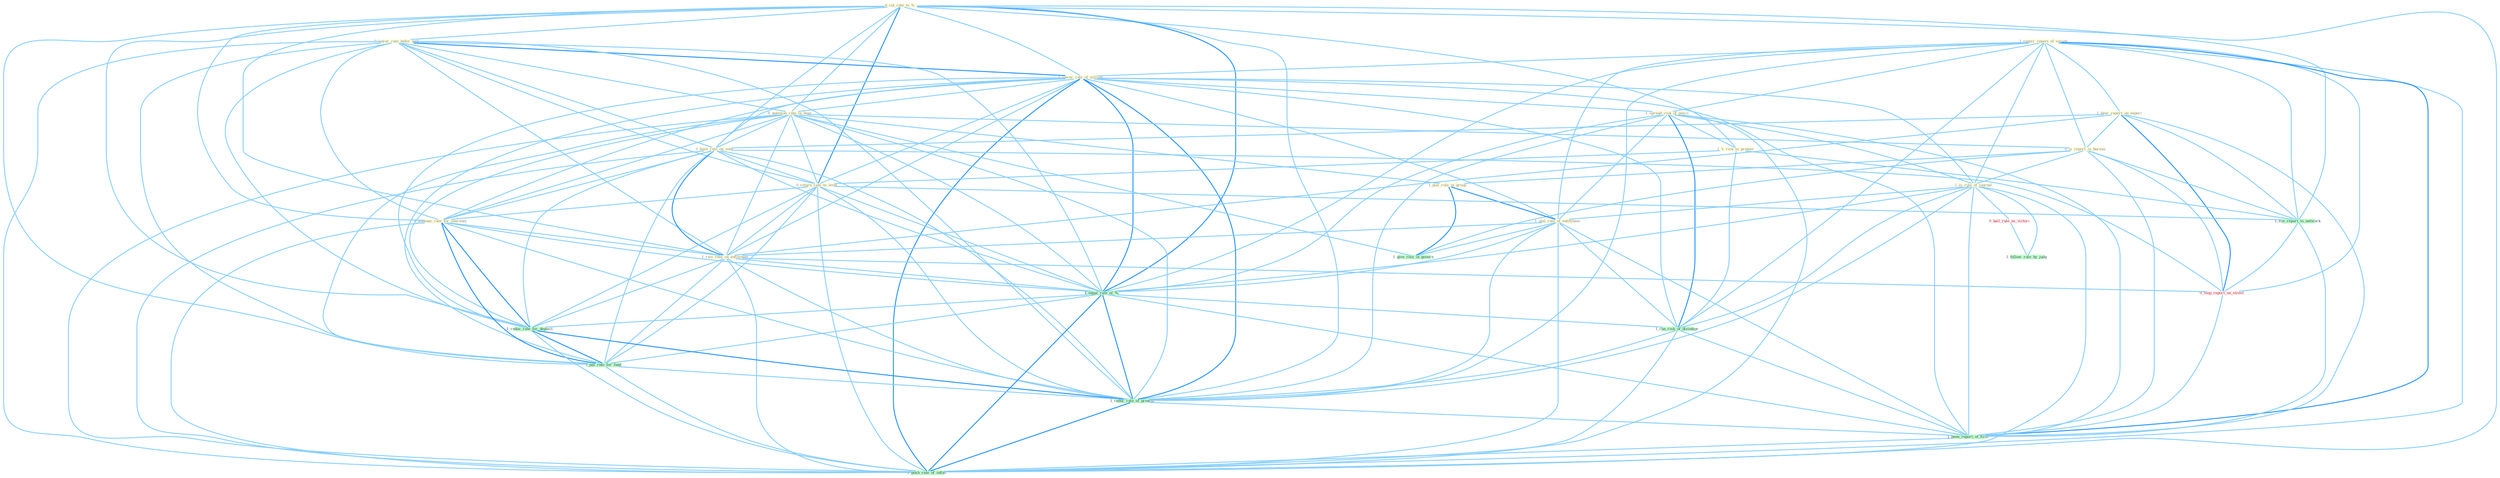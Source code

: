Graph G{ 
    node
    [shape=polygon,style=filled,width=.5,height=.06,color="#BDFCC9",fixedsize=true,fontsize=4,
    fontcolor="#2f4f4f"];
    {node
    [color="#ffffe0", fontcolor="#8b7d6b"] "0_cut_rate_to_% " "0_lower_rate_befor_end " "1_requir_report_of_varieti " "1_lower_rate_of_million " "1_hear_report_on_experi " "0_question_rate_in_hear " "0_is_report_in_bureau " "1_spread_risk_of_polici " "1_is_rule_of_journal " "1_plai_role_in_group " "1_'s_risk_to_protest " "1_have_rate_on_vote " "1_plai_role_of_entitynam " "0_return_rate_to_level " "1_announc_rate_for_yearnum " "1_rais_rate_on_entitynam "}
{node [color="#fff0f5", fontcolor="#b22222"] "0_stop_report_on_street " "0_hail_rule_as_victori "}
edge [color="#B0E2FF"];

	"0_cut_rate_to_% " -- "0_lower_rate_befor_end " [w="1", color="#87cefa" ];
	"0_cut_rate_to_% " -- "1_lower_rate_of_million " [w="1", color="#87cefa" ];
	"0_cut_rate_to_% " -- "0_question_rate_in_hear " [w="1", color="#87cefa" ];
	"0_cut_rate_to_% " -- "1_'s_risk_to_protest " [w="1", color="#87cefa" ];
	"0_cut_rate_to_% " -- "1_have_rate_on_vote " [w="1", color="#87cefa" ];
	"0_cut_rate_to_% " -- "0_return_rate_to_level " [w="2", color="#1e90ff" , len=0.8];
	"0_cut_rate_to_% " -- "1_announc_rate_for_yearnum " [w="1", color="#87cefa" ];
	"0_cut_rate_to_% " -- "1_rais_rate_on_entitynam " [w="1", color="#87cefa" ];
	"0_cut_rate_to_% " -- "1_file_report_to_network " [w="1", color="#87cefa" ];
	"0_cut_rate_to_% " -- "1_equal_rate_of_% " [w="2", color="#1e90ff" , len=0.8];
	"0_cut_rate_to_% " -- "1_reduc_rate_for_deposit " [w="1", color="#87cefa" ];
	"0_cut_rate_to_% " -- "1_pai_rate_for_fund " [w="1", color="#87cefa" ];
	"0_cut_rate_to_% " -- "1_reduc_rate_of_growth " [w="1", color="#87cefa" ];
	"0_cut_rate_to_% " -- "1_push_rate_of_inflat " [w="1", color="#87cefa" ];
	"0_lower_rate_befor_end " -- "1_lower_rate_of_million " [w="2", color="#1e90ff" , len=0.8];
	"0_lower_rate_befor_end " -- "0_question_rate_in_hear " [w="1", color="#87cefa" ];
	"0_lower_rate_befor_end " -- "1_have_rate_on_vote " [w="1", color="#87cefa" ];
	"0_lower_rate_befor_end " -- "0_return_rate_to_level " [w="1", color="#87cefa" ];
	"0_lower_rate_befor_end " -- "1_announc_rate_for_yearnum " [w="1", color="#87cefa" ];
	"0_lower_rate_befor_end " -- "1_rais_rate_on_entitynam " [w="1", color="#87cefa" ];
	"0_lower_rate_befor_end " -- "1_equal_rate_of_% " [w="1", color="#87cefa" ];
	"0_lower_rate_befor_end " -- "1_reduc_rate_for_deposit " [w="1", color="#87cefa" ];
	"0_lower_rate_befor_end " -- "1_pai_rate_for_fund " [w="1", color="#87cefa" ];
	"0_lower_rate_befor_end " -- "1_reduc_rate_of_growth " [w="1", color="#87cefa" ];
	"0_lower_rate_befor_end " -- "1_push_rate_of_inflat " [w="1", color="#87cefa" ];
	"1_requir_report_of_varieti " -- "1_lower_rate_of_million " [w="1", color="#87cefa" ];
	"1_requir_report_of_varieti " -- "1_hear_report_on_experi " [w="1", color="#87cefa" ];
	"1_requir_report_of_varieti " -- "0_is_report_in_bureau " [w="1", color="#87cefa" ];
	"1_requir_report_of_varieti " -- "1_spread_risk_of_polici " [w="1", color="#87cefa" ];
	"1_requir_report_of_varieti " -- "1_is_rule_of_journal " [w="1", color="#87cefa" ];
	"1_requir_report_of_varieti " -- "1_plai_role_of_entitynam " [w="1", color="#87cefa" ];
	"1_requir_report_of_varieti " -- "1_file_report_to_network " [w="1", color="#87cefa" ];
	"1_requir_report_of_varieti " -- "1_equal_rate_of_% " [w="1", color="#87cefa" ];
	"1_requir_report_of_varieti " -- "0_stop_report_on_street " [w="1", color="#87cefa" ];
	"1_requir_report_of_varieti " -- "1_run_risk_of_disintegr " [w="1", color="#87cefa" ];
	"1_requir_report_of_varieti " -- "1_reduc_rate_of_growth " [w="1", color="#87cefa" ];
	"1_requir_report_of_varieti " -- "1_been_report_of_firm " [w="2", color="#1e90ff" , len=0.8];
	"1_requir_report_of_varieti " -- "1_push_rate_of_inflat " [w="1", color="#87cefa" ];
	"1_lower_rate_of_million " -- "0_question_rate_in_hear " [w="1", color="#87cefa" ];
	"1_lower_rate_of_million " -- "1_spread_risk_of_polici " [w="1", color="#87cefa" ];
	"1_lower_rate_of_million " -- "1_is_rule_of_journal " [w="1", color="#87cefa" ];
	"1_lower_rate_of_million " -- "1_have_rate_on_vote " [w="1", color="#87cefa" ];
	"1_lower_rate_of_million " -- "1_plai_role_of_entitynam " [w="1", color="#87cefa" ];
	"1_lower_rate_of_million " -- "0_return_rate_to_level " [w="1", color="#87cefa" ];
	"1_lower_rate_of_million " -- "1_announc_rate_for_yearnum " [w="1", color="#87cefa" ];
	"1_lower_rate_of_million " -- "1_rais_rate_on_entitynam " [w="1", color="#87cefa" ];
	"1_lower_rate_of_million " -- "1_equal_rate_of_% " [w="2", color="#1e90ff" , len=0.8];
	"1_lower_rate_of_million " -- "1_reduc_rate_for_deposit " [w="1", color="#87cefa" ];
	"1_lower_rate_of_million " -- "1_pai_rate_for_fund " [w="1", color="#87cefa" ];
	"1_lower_rate_of_million " -- "1_run_risk_of_disintegr " [w="1", color="#87cefa" ];
	"1_lower_rate_of_million " -- "1_reduc_rate_of_growth " [w="2", color="#1e90ff" , len=0.8];
	"1_lower_rate_of_million " -- "1_been_report_of_firm " [w="1", color="#87cefa" ];
	"1_lower_rate_of_million " -- "1_push_rate_of_inflat " [w="2", color="#1e90ff" , len=0.8];
	"1_hear_report_on_experi " -- "0_is_report_in_bureau " [w="1", color="#87cefa" ];
	"1_hear_report_on_experi " -- "1_have_rate_on_vote " [w="1", color="#87cefa" ];
	"1_hear_report_on_experi " -- "1_rais_rate_on_entitynam " [w="1", color="#87cefa" ];
	"1_hear_report_on_experi " -- "1_file_report_to_network " [w="1", color="#87cefa" ];
	"1_hear_report_on_experi " -- "0_stop_report_on_street " [w="2", color="#1e90ff" , len=0.8];
	"1_hear_report_on_experi " -- "1_been_report_of_firm " [w="1", color="#87cefa" ];
	"0_question_rate_in_hear " -- "0_is_report_in_bureau " [w="1", color="#87cefa" ];
	"0_question_rate_in_hear " -- "1_plai_role_in_group " [w="1", color="#87cefa" ];
	"0_question_rate_in_hear " -- "1_have_rate_on_vote " [w="1", color="#87cefa" ];
	"0_question_rate_in_hear " -- "0_return_rate_to_level " [w="1", color="#87cefa" ];
	"0_question_rate_in_hear " -- "1_announc_rate_for_yearnum " [w="1", color="#87cefa" ];
	"0_question_rate_in_hear " -- "1_rais_rate_on_entitynam " [w="1", color="#87cefa" ];
	"0_question_rate_in_hear " -- "1_equal_rate_of_% " [w="1", color="#87cefa" ];
	"0_question_rate_in_hear " -- "1_reduc_rate_for_deposit " [w="1", color="#87cefa" ];
	"0_question_rate_in_hear " -- "1_give_role_in_govern " [w="1", color="#87cefa" ];
	"0_question_rate_in_hear " -- "1_pai_rate_for_fund " [w="1", color="#87cefa" ];
	"0_question_rate_in_hear " -- "1_reduc_rate_of_growth " [w="1", color="#87cefa" ];
	"0_question_rate_in_hear " -- "1_push_rate_of_inflat " [w="1", color="#87cefa" ];
	"0_is_report_in_bureau " -- "1_is_rule_of_journal " [w="1", color="#87cefa" ];
	"0_is_report_in_bureau " -- "1_plai_role_in_group " [w="1", color="#87cefa" ];
	"0_is_report_in_bureau " -- "1_file_report_to_network " [w="1", color="#87cefa" ];
	"0_is_report_in_bureau " -- "0_stop_report_on_street " [w="1", color="#87cefa" ];
	"0_is_report_in_bureau " -- "1_give_role_in_govern " [w="1", color="#87cefa" ];
	"0_is_report_in_bureau " -- "1_been_report_of_firm " [w="1", color="#87cefa" ];
	"1_spread_risk_of_polici " -- "1_is_rule_of_journal " [w="1", color="#87cefa" ];
	"1_spread_risk_of_polici " -- "1_'s_risk_to_protest " [w="1", color="#87cefa" ];
	"1_spread_risk_of_polici " -- "1_plai_role_of_entitynam " [w="1", color="#87cefa" ];
	"1_spread_risk_of_polici " -- "1_equal_rate_of_% " [w="1", color="#87cefa" ];
	"1_spread_risk_of_polici " -- "1_run_risk_of_disintegr " [w="2", color="#1e90ff" , len=0.8];
	"1_spread_risk_of_polici " -- "1_reduc_rate_of_growth " [w="1", color="#87cefa" ];
	"1_spread_risk_of_polici " -- "1_been_report_of_firm " [w="1", color="#87cefa" ];
	"1_spread_risk_of_polici " -- "1_push_rate_of_inflat " [w="1", color="#87cefa" ];
	"1_is_rule_of_journal " -- "1_plai_role_of_entitynam " [w="1", color="#87cefa" ];
	"1_is_rule_of_journal " -- "1_equal_rate_of_% " [w="1", color="#87cefa" ];
	"1_is_rule_of_journal " -- "0_hail_rule_as_victori " [w="1", color="#87cefa" ];
	"1_is_rule_of_journal " -- "1_run_risk_of_disintegr " [w="1", color="#87cefa" ];
	"1_is_rule_of_journal " -- "1_follow_rule_by_judg " [w="1", color="#87cefa" ];
	"1_is_rule_of_journal " -- "1_reduc_rate_of_growth " [w="1", color="#87cefa" ];
	"1_is_rule_of_journal " -- "1_been_report_of_firm " [w="1", color="#87cefa" ];
	"1_is_rule_of_journal " -- "1_push_rate_of_inflat " [w="1", color="#87cefa" ];
	"1_plai_role_in_group " -- "1_plai_role_of_entitynam " [w="2", color="#1e90ff" , len=0.8];
	"1_plai_role_in_group " -- "1_give_role_in_govern " [w="2", color="#1e90ff" , len=0.8];
	"1_'s_risk_to_protest " -- "0_return_rate_to_level " [w="1", color="#87cefa" ];
	"1_'s_risk_to_protest " -- "1_file_report_to_network " [w="1", color="#87cefa" ];
	"1_'s_risk_to_protest " -- "1_run_risk_of_disintegr " [w="1", color="#87cefa" ];
	"1_have_rate_on_vote " -- "0_return_rate_to_level " [w="1", color="#87cefa" ];
	"1_have_rate_on_vote " -- "1_announc_rate_for_yearnum " [w="1", color="#87cefa" ];
	"1_have_rate_on_vote " -- "1_rais_rate_on_entitynam " [w="2", color="#1e90ff" , len=0.8];
	"1_have_rate_on_vote " -- "1_equal_rate_of_% " [w="1", color="#87cefa" ];
	"1_have_rate_on_vote " -- "0_stop_report_on_street " [w="1", color="#87cefa" ];
	"1_have_rate_on_vote " -- "1_reduc_rate_for_deposit " [w="1", color="#87cefa" ];
	"1_have_rate_on_vote " -- "1_pai_rate_for_fund " [w="1", color="#87cefa" ];
	"1_have_rate_on_vote " -- "1_reduc_rate_of_growth " [w="1", color="#87cefa" ];
	"1_have_rate_on_vote " -- "1_push_rate_of_inflat " [w="1", color="#87cefa" ];
	"1_plai_role_of_entitynam " -- "1_rais_rate_on_entitynam " [w="1", color="#87cefa" ];
	"1_plai_role_of_entitynam " -- "1_equal_rate_of_% " [w="1", color="#87cefa" ];
	"1_plai_role_of_entitynam " -- "1_give_role_in_govern " [w="1", color="#87cefa" ];
	"1_plai_role_of_entitynam " -- "1_run_risk_of_disintegr " [w="1", color="#87cefa" ];
	"1_plai_role_of_entitynam " -- "1_reduc_rate_of_growth " [w="1", color="#87cefa" ];
	"1_plai_role_of_entitynam " -- "1_been_report_of_firm " [w="1", color="#87cefa" ];
	"1_plai_role_of_entitynam " -- "1_push_rate_of_inflat " [w="1", color="#87cefa" ];
	"0_return_rate_to_level " -- "1_announc_rate_for_yearnum " [w="1", color="#87cefa" ];
	"0_return_rate_to_level " -- "1_rais_rate_on_entitynam " [w="1", color="#87cefa" ];
	"0_return_rate_to_level " -- "1_file_report_to_network " [w="1", color="#87cefa" ];
	"0_return_rate_to_level " -- "1_equal_rate_of_% " [w="1", color="#87cefa" ];
	"0_return_rate_to_level " -- "1_reduc_rate_for_deposit " [w="1", color="#87cefa" ];
	"0_return_rate_to_level " -- "1_pai_rate_for_fund " [w="1", color="#87cefa" ];
	"0_return_rate_to_level " -- "1_reduc_rate_of_growth " [w="1", color="#87cefa" ];
	"0_return_rate_to_level " -- "1_push_rate_of_inflat " [w="1", color="#87cefa" ];
	"1_announc_rate_for_yearnum " -- "1_rais_rate_on_entitynam " [w="1", color="#87cefa" ];
	"1_announc_rate_for_yearnum " -- "1_equal_rate_of_% " [w="1", color="#87cefa" ];
	"1_announc_rate_for_yearnum " -- "1_reduc_rate_for_deposit " [w="2", color="#1e90ff" , len=0.8];
	"1_announc_rate_for_yearnum " -- "1_pai_rate_for_fund " [w="2", color="#1e90ff" , len=0.8];
	"1_announc_rate_for_yearnum " -- "1_reduc_rate_of_growth " [w="1", color="#87cefa" ];
	"1_announc_rate_for_yearnum " -- "1_push_rate_of_inflat " [w="1", color="#87cefa" ];
	"1_rais_rate_on_entitynam " -- "1_equal_rate_of_% " [w="1", color="#87cefa" ];
	"1_rais_rate_on_entitynam " -- "0_stop_report_on_street " [w="1", color="#87cefa" ];
	"1_rais_rate_on_entitynam " -- "1_reduc_rate_for_deposit " [w="1", color="#87cefa" ];
	"1_rais_rate_on_entitynam " -- "1_pai_rate_for_fund " [w="1", color="#87cefa" ];
	"1_rais_rate_on_entitynam " -- "1_reduc_rate_of_growth " [w="1", color="#87cefa" ];
	"1_rais_rate_on_entitynam " -- "1_push_rate_of_inflat " [w="1", color="#87cefa" ];
	"1_file_report_to_network " -- "0_stop_report_on_street " [w="1", color="#87cefa" ];
	"1_file_report_to_network " -- "1_been_report_of_firm " [w="1", color="#87cefa" ];
	"1_equal_rate_of_% " -- "1_reduc_rate_for_deposit " [w="1", color="#87cefa" ];
	"1_equal_rate_of_% " -- "1_pai_rate_for_fund " [w="1", color="#87cefa" ];
	"1_equal_rate_of_% " -- "1_run_risk_of_disintegr " [w="1", color="#87cefa" ];
	"1_equal_rate_of_% " -- "1_reduc_rate_of_growth " [w="2", color="#1e90ff" , len=0.8];
	"1_equal_rate_of_% " -- "1_been_report_of_firm " [w="1", color="#87cefa" ];
	"1_equal_rate_of_% " -- "1_push_rate_of_inflat " [w="2", color="#1e90ff" , len=0.8];
	"0_stop_report_on_street " -- "1_been_report_of_firm " [w="1", color="#87cefa" ];
	"1_reduc_rate_for_deposit " -- "1_pai_rate_for_fund " [w="2", color="#1e90ff" , len=0.8];
	"1_reduc_rate_for_deposit " -- "1_reduc_rate_of_growth " [w="2", color="#1e90ff" , len=0.8];
	"1_reduc_rate_for_deposit " -- "1_push_rate_of_inflat " [w="1", color="#87cefa" ];
	"1_pai_rate_for_fund " -- "1_reduc_rate_of_growth " [w="1", color="#87cefa" ];
	"1_pai_rate_for_fund " -- "1_push_rate_of_inflat " [w="1", color="#87cefa" ];
	"0_hail_rule_as_victori " -- "1_follow_rule_by_judg " [w="1", color="#87cefa" ];
	"1_run_risk_of_disintegr " -- "1_reduc_rate_of_growth " [w="1", color="#87cefa" ];
	"1_run_risk_of_disintegr " -- "1_been_report_of_firm " [w="1", color="#87cefa" ];
	"1_run_risk_of_disintegr " -- "1_push_rate_of_inflat " [w="1", color="#87cefa" ];
	"1_reduc_rate_of_growth " -- "1_been_report_of_firm " [w="1", color="#87cefa" ];
	"1_reduc_rate_of_growth " -- "1_push_rate_of_inflat " [w="2", color="#1e90ff" , len=0.8];
	"1_been_report_of_firm " -- "1_push_rate_of_inflat " [w="1", color="#87cefa" ];
}